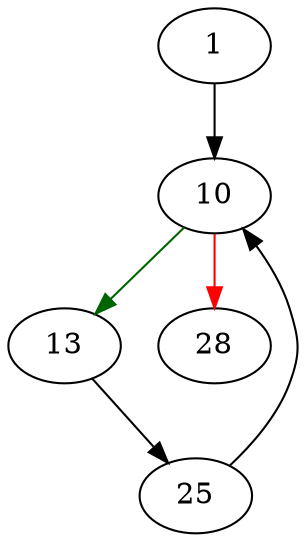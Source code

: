 strict digraph "pragmaVtabCursorClear" {
	// Node definitions.
	1 [entry=true];
	10;
	13;
	28;
	25;

	// Edge definitions.
	1 -> 10;
	10 -> 13 [
		color=darkgreen
		cond=true
	];
	10 -> 28 [
		color=red
		cond=false
	];
	13 -> 25;
	25 -> 10;
}